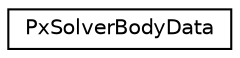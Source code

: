 digraph "Graphical Class Hierarchy"
{
  edge [fontname="Helvetica",fontsize="10",labelfontname="Helvetica",labelfontsize="10"];
  node [fontname="Helvetica",fontsize="10",shape=record];
  rankdir="LR";
  Node0 [label="PxSolverBodyData",height=0.2,width=0.4,color="black", fillcolor="white", style="filled",URL="$structPxSolverBodyData.html"];
}
